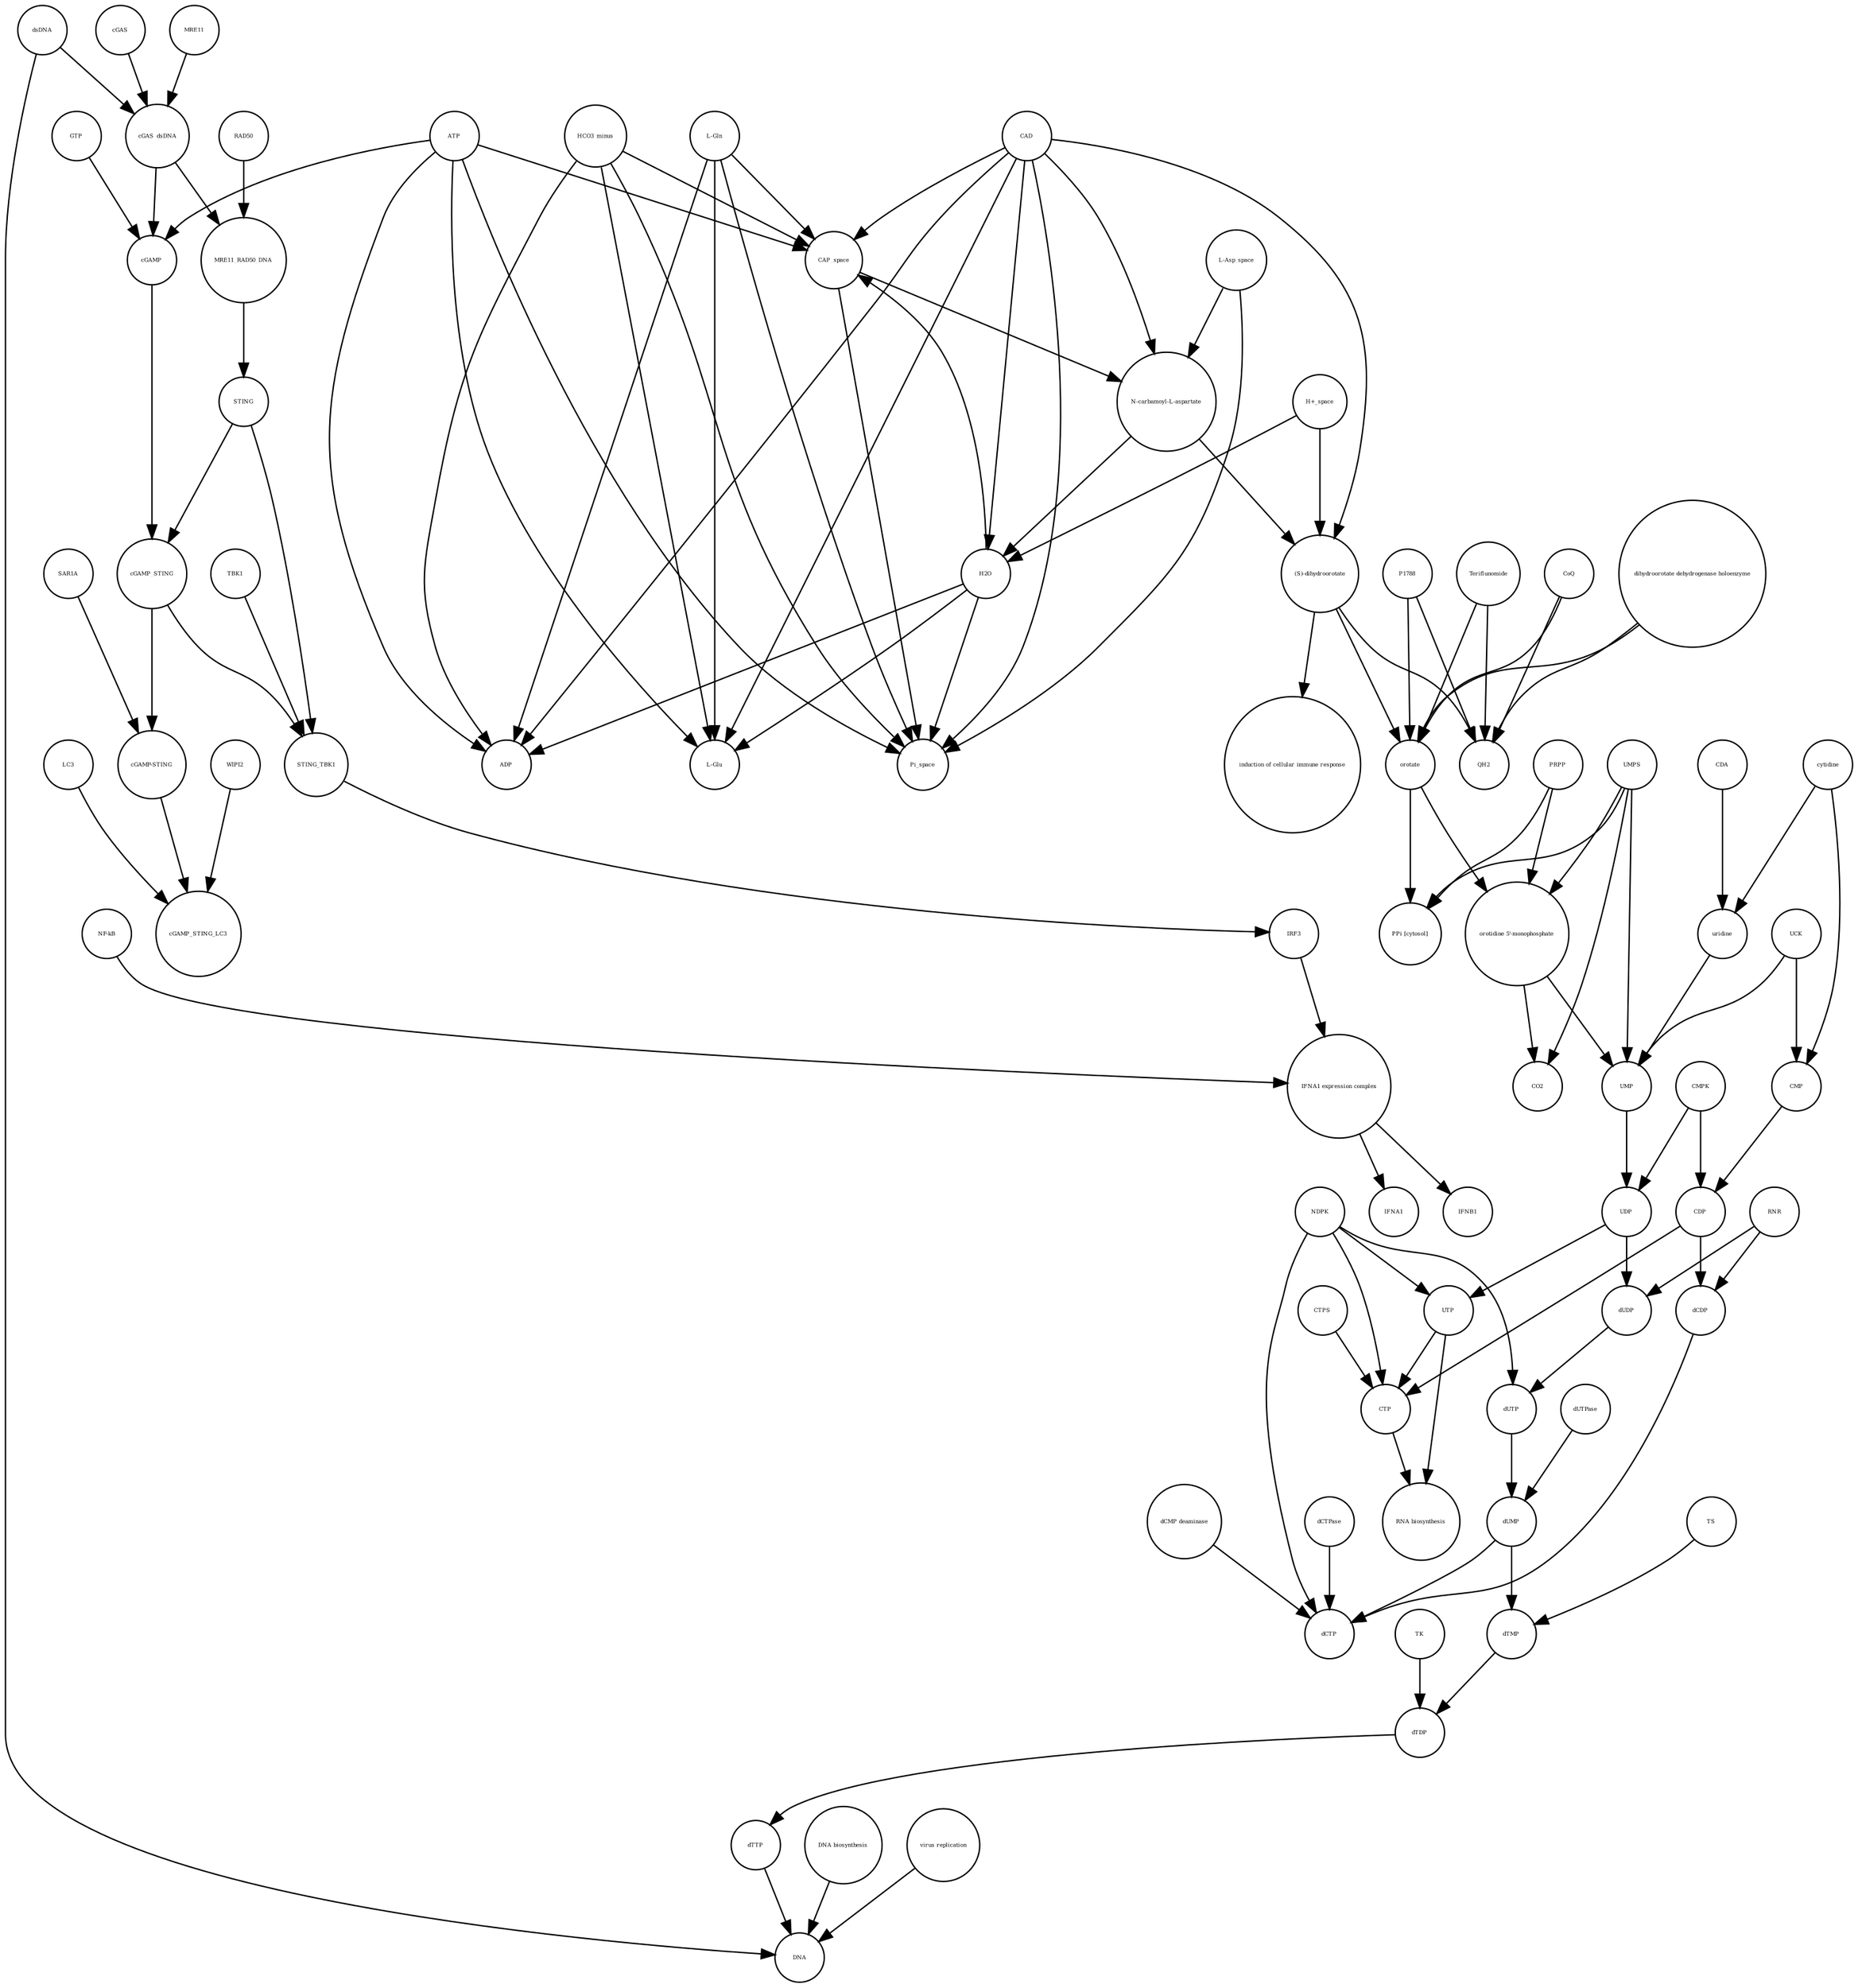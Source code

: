 strict digraph  {
UTP [annotation="", bipartite=0, cls="simple chemical", fontsize=4, label=UTP, shape=circle];
"RNA biosynthesis" [annotation="urn_miriam_obo.go_GO%3A0032774", bipartite=0, cls=phenotype, fontsize=4, label="RNA biosynthesis", shape=circle];
CTP [annotation="", bipartite=0, cls="simple chemical", fontsize=4, label=CTP, shape=circle];
"(S)-dihydroorotate" [annotation="", bipartite=0, cls="simple chemical", fontsize=4, label="(S)-dihydroorotate", shape=circle];
"induction of cellular immune response" [annotation="", bipartite=0, cls=phenotype, fontsize=4, label="induction of cellular immune response", shape=circle];
"dihydroorotate dehydrogenase holoenzyme" [annotation="", bipartite=0, cls="simple chemical", fontsize=4, label="dihydroorotate dehydrogenase holoenzyme", shape=circle];
CMP [annotation="", bipartite=0, cls="simple chemical", fontsize=4, label=CMP, shape=circle];
STING [annotation="", bipartite=0, cls="macromolecule multimer", fontsize=4, label=STING, shape=circle];
dCTPase [annotation="", bipartite=0, cls=macromolecule, fontsize=4, label=dCTPase, shape=circle];
WIPI2 [annotation="", bipartite=0, cls=macromolecule, fontsize=4, label=WIPI2, shape=circle];
CDP [annotation="", bipartite=0, cls="simple chemical", fontsize=4, label=CDP, shape=circle];
dCDP [annotation="", bipartite=0, cls="simple chemical", fontsize=4, label=dCDP, shape=circle];
P1788 [annotation="", bipartite=0, cls="simple chemical", fontsize=4, label=P1788, shape=circle];
UMPS [annotation="", bipartite=0, cls="macromolecule multimer", fontsize=4, label=UMPS, shape=circle];
DNA [annotation="", bipartite=0, cls="nucleic acid feature", fontsize=4, label=DNA, shape=circle];
RAD50 [annotation="", bipartite=0, cls="macromolecule multimer", fontsize=4, label=RAD50, shape=circle];
IFNB1 [annotation="", bipartite=0, cls="nucleic acid feature", fontsize=4, label=IFNB1, shape=circle];
CAD [annotation="", bipartite=0, cls=macromolecule, fontsize=4, label=CAD, shape=circle];
TK [annotation="", bipartite=0, cls=macromolecule, fontsize=4, label=TK, shape=circle];
"H+_space" [annotation="", bipartite=0, cls="simple chemical", fontsize=4, label="H+_space", shape=circle];
"IFNA1 expression complex" [annotation="", bipartite=0, cls=complex, fontsize=4, label="IFNA1 expression complex", shape=circle];
MRE11 [annotation="", bipartite=0, cls="macromolecule multimer", fontsize=4, label=MRE11, shape=circle];
UDP [annotation="", bipartite=0, cls="simple chemical", fontsize=4, label=UDP, shape=circle];
CMPK [annotation="", bipartite=0, cls=macromolecule, fontsize=4, label=CMPK, shape=circle];
dsDNA [annotation="", bipartite=0, cls="simple chemical", fontsize=4, label=dsDNA, shape=circle];
UCK [annotation="", bipartite=0, cls=macromolecule, fontsize=4, label=UCK, shape=circle];
cGAMP [annotation="", bipartite=0, cls="simple chemical", fontsize=4, label=cGAMP, shape=circle];
IFNA1 [annotation="", bipartite=0, cls="nucleic acid feature", fontsize=4, label=IFNA1, shape=circle];
SAR1A [annotation="", bipartite=0, cls=macromolecule, fontsize=4, label=SAR1A, shape=circle];
dUTP [annotation="", bipartite=0, cls="simple chemical", fontsize=4, label=dUTP, shape=circle];
dTMP [annotation="", bipartite=0, cls="simple chemical", fontsize=4, label=dTMP, shape=circle];
"orotidine 5'-monophosphate" [annotation="", bipartite=0, cls="simple chemical", fontsize=4, label="orotidine 5'-monophosphate", shape=circle];
cytidine [annotation="", bipartite=0, cls="simple chemical", fontsize=4, label=cytidine, shape=circle];
dTDP [annotation="", bipartite=0, cls="simple chemical", fontsize=4, label=dTDP, shape=circle];
STING_TBK1 [annotation="", bipartite=0, cls=complex, fontsize=4, label=STING_TBK1, shape=circle];
NDPK [annotation="", bipartite=0, cls=macromolecule, fontsize=4, label=NDPK, shape=circle];
PRPP [annotation="", bipartite=0, cls="simple chemical", fontsize=4, label=PRPP, shape=circle];
uridine [annotation="", bipartite=0, cls="simple chemical", fontsize=4, label=uridine, shape=circle];
CTPS [annotation="", bipartite=0, cls=macromolecule, fontsize=4, label=CTPS, shape=circle];
dUMP [annotation="", bipartite=0, cls="simple chemical", fontsize=4, label=dUMP, shape=circle];
cGAS [annotation="", bipartite=0, cls=macromolecule, fontsize=4, label=cGAS, shape=circle];
cGAMP_STING [annotation="", bipartite=0, cls=complex, fontsize=4, label=cGAMP_STING, shape=circle];
"NF-kB" [annotation="", bipartite=0, cls=complex, fontsize=4, label="NF-kB", shape=circle];
CDA [annotation="", bipartite=0, cls=macromolecule, fontsize=4, label=CDA, shape=circle];
IRF3 [annotation="", bipartite=0, cls="macromolecule multimer", fontsize=4, label=IRF3, shape=circle];
Pi_space [annotation="", bipartite=0, cls="simple chemical", fontsize=4, label=Pi_space, shape=circle];
"L-Glu" [annotation="", bipartite=0, cls="simple chemical", fontsize=4, label="L-Glu", shape=circle];
TS [annotation="", bipartite=0, cls=macromolecule, fontsize=4, label=TS, shape=circle];
dTTP [annotation="", bipartite=0, cls="simple chemical", fontsize=4, label=dTTP, shape=circle];
cGAS_dsDNA [annotation="", bipartite=0, cls=complex, fontsize=4, label=cGAS_dsDNA, shape=circle];
MRE11_RAD50_DNA [annotation="", bipartite=0, cls=complex, fontsize=4, label=MRE11_RAD50_DNA, shape=circle];
HCO3_minus [annotation="", bipartite=0, cls="simple chemical", fontsize=4, label=HCO3_minus, shape=circle];
"L-Gln" [annotation="", bipartite=0, cls="simple chemical", fontsize=4, label="L-Gln", shape=circle];
LC3 [annotation="", bipartite=0, cls=macromolecule, fontsize=4, label=LC3, shape=circle];
"DNA biosynthesis" [annotation="urn_miriam_obo.go_GO%3A0071897", bipartite=0, cls=phenotype, fontsize=4, label="DNA biosynthesis", shape=circle];
"dCMP deaminase" [annotation="", bipartite=0, cls=macromolecule, fontsize=4, label="dCMP deaminase", shape=circle];
"virus replication" [annotation="", bipartite=0, cls=phenotype, fontsize=4, label="virus replication", shape=circle];
GTP [annotation="", bipartite=0, cls="simple chemical", fontsize=4, label=GTP, shape=circle];
orotate [annotation="", bipartite=0, cls="simple chemical", fontsize=4, label=orotate, shape=circle];
cGAMP_STING_LC3 [annotation="", bipartite=0, cls=complex, fontsize=4, label=cGAMP_STING_LC3, shape=circle];
H2O [annotation="", bipartite=0, cls="simple chemical", fontsize=4, label=H2O, shape=circle];
ADP [annotation="", bipartite=0, cls="simple chemical", fontsize=4, label=ADP, shape=circle];
dUTPase [annotation="", bipartite=0, cls=macromolecule, fontsize=4, label=dUTPase, shape=circle];
"N-carbamoyl-L-aspartate" [annotation="", bipartite=0, cls="simple chemical", fontsize=4, label="N-carbamoyl-L-aspartate", shape=circle];
RNR [annotation="", bipartite=0, cls=macromolecule, fontsize=4, label=RNR, shape=circle];
Teriflunomide [annotation="", bipartite=0, cls="simple chemical", fontsize=4, label=Teriflunomide, shape=circle];
dCTP [annotation="", bipartite=0, cls="simple chemical", fontsize=4, label=dCTP, shape=circle];
CAP_space [annotation="", bipartite=0, cls="simple chemical", fontsize=4, label=CAP_space, shape=circle];
QH2 [annotation="", bipartite=0, cls="simple chemical", fontsize=4, label=QH2, shape=circle];
CoQ [annotation="", bipartite=0, cls="simple chemical", fontsize=4, label=CoQ, shape=circle];
dUDP [annotation="", bipartite=0, cls="simple chemical", fontsize=4, label=dUDP, shape=circle];
"PPi [cytosol]" [annotation="", bipartite=0, cls="simple chemical", fontsize=4, label="PPi [cytosol]", shape=circle];
"L-Asp_space" [annotation="", bipartite=0, cls="simple chemical", fontsize=4, label="L-Asp_space", shape=circle];
"cGAMP-STING" [annotation="", bipartite=0, cls=complex, fontsize=4, label="cGAMP-STING", shape=circle];
CO2 [annotation="", bipartite=0, cls="simple chemical", fontsize=4, label=CO2, shape=circle];
UMP [annotation="", bipartite=0, cls="simple chemical", fontsize=4, label=UMP, shape=circle];
ATP [annotation="", bipartite=0, cls="simple chemical", fontsize=4, label=ATP, shape=circle];
TBK1 [annotation="", bipartite=0, cls=macromolecule, fontsize=4, label=TBK1, shape=circle];
UTP -> "RNA biosynthesis"  [annotation="", interaction_type="necessary stimulation"];
UTP -> CTP  [annotation="", interaction_type=production];
CTP -> "RNA biosynthesis"  [annotation="", interaction_type="necessary stimulation"];
"(S)-dihydroorotate" -> "induction of cellular immune response"  [annotation="", interaction_type="necessary stimulation"];
"(S)-dihydroorotate" -> QH2  [annotation="", interaction_type=production];
"(S)-dihydroorotate" -> orotate  [annotation="", interaction_type=production];
"dihydroorotate dehydrogenase holoenzyme" -> QH2  [annotation=urn_miriam_reactome_REACT_1698, interaction_type=catalysis];
"dihydroorotate dehydrogenase holoenzyme" -> orotate  [annotation=urn_miriam_reactome_REACT_1698, interaction_type=catalysis];
CMP -> CDP  [annotation="", interaction_type=production];
STING -> cGAMP_STING  [annotation="", interaction_type=production];
STING -> STING_TBK1  [annotation="", interaction_type=production];
dCTPase -> dCTP  [annotation="", interaction_type=catalysis];
WIPI2 -> cGAMP_STING_LC3  [annotation="", interaction_type=catalysis];
CDP -> CTP  [annotation="", interaction_type=production];
CDP -> dCDP  [annotation="", interaction_type=production];
dCDP -> dCTP  [annotation="", interaction_type=production];
P1788 -> QH2  [annotation=urn_miriam_reactome_REACT_1698, interaction_type=inhibition];
P1788 -> orotate  [annotation=urn_miriam_reactome_REACT_1698, interaction_type=inhibition];
UMPS -> "orotidine 5'-monophosphate"  [annotation=urn_miriam_reactome_REACT_1698, interaction_type=catalysis];
UMPS -> "PPi [cytosol]"  [annotation=urn_miriam_reactome_REACT_1698, interaction_type=catalysis];
UMPS -> UMP  [annotation=urn_miriam_reactome_REACT_1698, interaction_type=catalysis];
UMPS -> CO2  [annotation=urn_miriam_reactome_REACT_1698, interaction_type=catalysis];
RAD50 -> MRE11_RAD50_DNA  [annotation="", interaction_type=production];
CAD -> "(S)-dihydroorotate"  [annotation=urn_miriam_reactome_REACT_1698, interaction_type=catalysis];
CAD -> H2O  [annotation=urn_miriam_reactome_REACT_1698, interaction_type=catalysis];
CAD -> Pi_space  [annotation=urn_miriam_reactome_REACT_1698, interaction_type=catalysis];
CAD -> "N-carbamoyl-L-aspartate"  [annotation=urn_miriam_reactome_REACT_1698, interaction_type=catalysis];
CAD -> "L-Glu"  [annotation=urn_miriam_reactome_REACT_1698, interaction_type=catalysis];
CAD -> CAP_space  [annotation=urn_miriam_reactome_REACT_1698, interaction_type=catalysis];
CAD -> ADP  [annotation=urn_miriam_reactome_REACT_1698, interaction_type=catalysis];
TK -> dTDP  [annotation="", interaction_type=catalysis];
"H+_space" -> H2O  [annotation="", interaction_type=production];
"H+_space" -> "(S)-dihydroorotate"  [annotation="", interaction_type=production];
"IFNA1 expression complex" -> IFNB1  [annotation="", interaction_type=stimulation];
"IFNA1 expression complex" -> IFNA1  [annotation="", interaction_type=stimulation];
MRE11 -> cGAS_dsDNA  [annotation="", interaction_type=production];
UDP -> UTP  [annotation="", interaction_type=production];
UDP -> dUDP  [annotation="", interaction_type=production];
CMPK -> CDP  [annotation="", interaction_type=catalysis];
CMPK -> UDP  [annotation="", interaction_type=catalysis];
dsDNA -> cGAS_dsDNA  [annotation="", interaction_type=production];
dsDNA -> DNA  [annotation="", interaction_type=production];
UCK -> CMP  [annotation="", interaction_type=catalysis];
UCK -> UMP  [annotation="", interaction_type=catalysis];
cGAMP -> cGAMP_STING  [annotation="", interaction_type=production];
SAR1A -> "cGAMP-STING"  [annotation="", interaction_type=catalysis];
dUTP -> dUMP  [annotation="", interaction_type=production];
dTMP -> dTDP  [annotation="", interaction_type=production];
"orotidine 5'-monophosphate" -> UMP  [annotation="", interaction_type=production];
"orotidine 5'-monophosphate" -> CO2  [annotation="", interaction_type=production];
cytidine -> uridine  [annotation="", interaction_type=production];
cytidine -> CMP  [annotation="", interaction_type=production];
dTDP -> dTTP  [annotation="", interaction_type=production];
STING_TBK1 -> IRF3  [annotation="", interaction_type=catalysis];
NDPK -> dCTP  [annotation="", interaction_type=catalysis];
NDPK -> dUTP  [annotation="", interaction_type=catalysis];
NDPK -> UTP  [annotation="", interaction_type=catalysis];
NDPK -> CTP  [annotation="", interaction_type=catalysis];
PRPP -> "orotidine 5'-monophosphate"  [annotation="", interaction_type=production];
PRPP -> "PPi [cytosol]"  [annotation="", interaction_type=production];
uridine -> UMP  [annotation="", interaction_type=production];
CTPS -> CTP  [annotation="", interaction_type=catalysis];
dUMP -> dCTP  [annotation="", interaction_type=production];
dUMP -> dTMP  [annotation="", interaction_type=production];
cGAS -> cGAS_dsDNA  [annotation="", interaction_type=production];
cGAMP_STING -> STING_TBK1  [annotation="", interaction_type=production];
cGAMP_STING -> "cGAMP-STING"  [annotation="", interaction_type=production];
"NF-kB" -> "IFNA1 expression complex"  [annotation="", interaction_type=production];
CDA -> uridine  [annotation="", interaction_type=catalysis];
IRF3 -> "IFNA1 expression complex"  [annotation="", interaction_type=production];
TS -> dTMP  [annotation="", interaction_type=catalysis];
dTTP -> DNA  [annotation="", interaction_type=production];
cGAS_dsDNA -> cGAMP  [annotation="", interaction_type=catalysis];
cGAS_dsDNA -> MRE11_RAD50_DNA  [annotation="", interaction_type=production];
MRE11_RAD50_DNA -> STING  [annotation="", interaction_type=catalysis];
HCO3_minus -> ADP  [annotation="", interaction_type=production];
HCO3_minus -> Pi_space  [annotation="", interaction_type=production];
HCO3_minus -> CAP_space  [annotation="", interaction_type=production];
HCO3_minus -> "L-Glu"  [annotation="", interaction_type=production];
"L-Gln" -> ADP  [annotation="", interaction_type=production];
"L-Gln" -> Pi_space  [annotation="", interaction_type=production];
"L-Gln" -> CAP_space  [annotation="", interaction_type=production];
"L-Gln" -> "L-Glu"  [annotation="", interaction_type=production];
LC3 -> cGAMP_STING_LC3  [annotation="", interaction_type=production];
"DNA biosynthesis" -> DNA  [annotation="", interaction_type=catalysis];
"dCMP deaminase" -> dCTP  [annotation="", interaction_type=catalysis];
"virus replication" -> DNA  [annotation="", interaction_type=inhibition];
GTP -> cGAMP  [annotation="", interaction_type=production];
orotate -> "orotidine 5'-monophosphate"  [annotation="", interaction_type=production];
orotate -> "PPi [cytosol]"  [annotation="", interaction_type=production];
H2O -> ADP  [annotation="", interaction_type=production];
H2O -> Pi_space  [annotation="", interaction_type=production];
H2O -> CAP_space  [annotation="", interaction_type=production];
H2O -> "L-Glu"  [annotation="", interaction_type=production];
dUTPase -> dUMP  [annotation="", interaction_type=catalysis];
"N-carbamoyl-L-aspartate" -> H2O  [annotation="", interaction_type=production];
"N-carbamoyl-L-aspartate" -> "(S)-dihydroorotate"  [annotation="", interaction_type=production];
RNR -> dCDP  [annotation="", interaction_type=catalysis];
RNR -> dUDP  [annotation="", interaction_type=catalysis];
Teriflunomide -> QH2  [annotation=urn_miriam_reactome_REACT_1698, interaction_type=inhibition];
Teriflunomide -> orotate  [annotation=urn_miriam_reactome_REACT_1698, interaction_type=inhibition];
CAP_space -> Pi_space  [annotation="", interaction_type=production];
CAP_space -> "N-carbamoyl-L-aspartate"  [annotation="", interaction_type=production];
CoQ -> QH2  [annotation="", interaction_type=production];
CoQ -> orotate  [annotation="", interaction_type=production];
dUDP -> dUTP  [annotation="", interaction_type=production];
"L-Asp_space" -> Pi_space  [annotation="", interaction_type=production];
"L-Asp_space" -> "N-carbamoyl-L-aspartate"  [annotation="", interaction_type=production];
"cGAMP-STING" -> cGAMP_STING_LC3  [annotation="", interaction_type=production];
UMP -> UDP  [annotation="", interaction_type=production];
ATP -> cGAMP  [annotation="", interaction_type=production];
ATP -> Pi_space  [annotation="", interaction_type=production];
ATP -> "L-Glu"  [annotation="", interaction_type=production];
ATP -> CAP_space  [annotation="", interaction_type=production];
ATP -> ADP  [annotation="", interaction_type=production];
TBK1 -> STING_TBK1  [annotation="", interaction_type=production];
}
